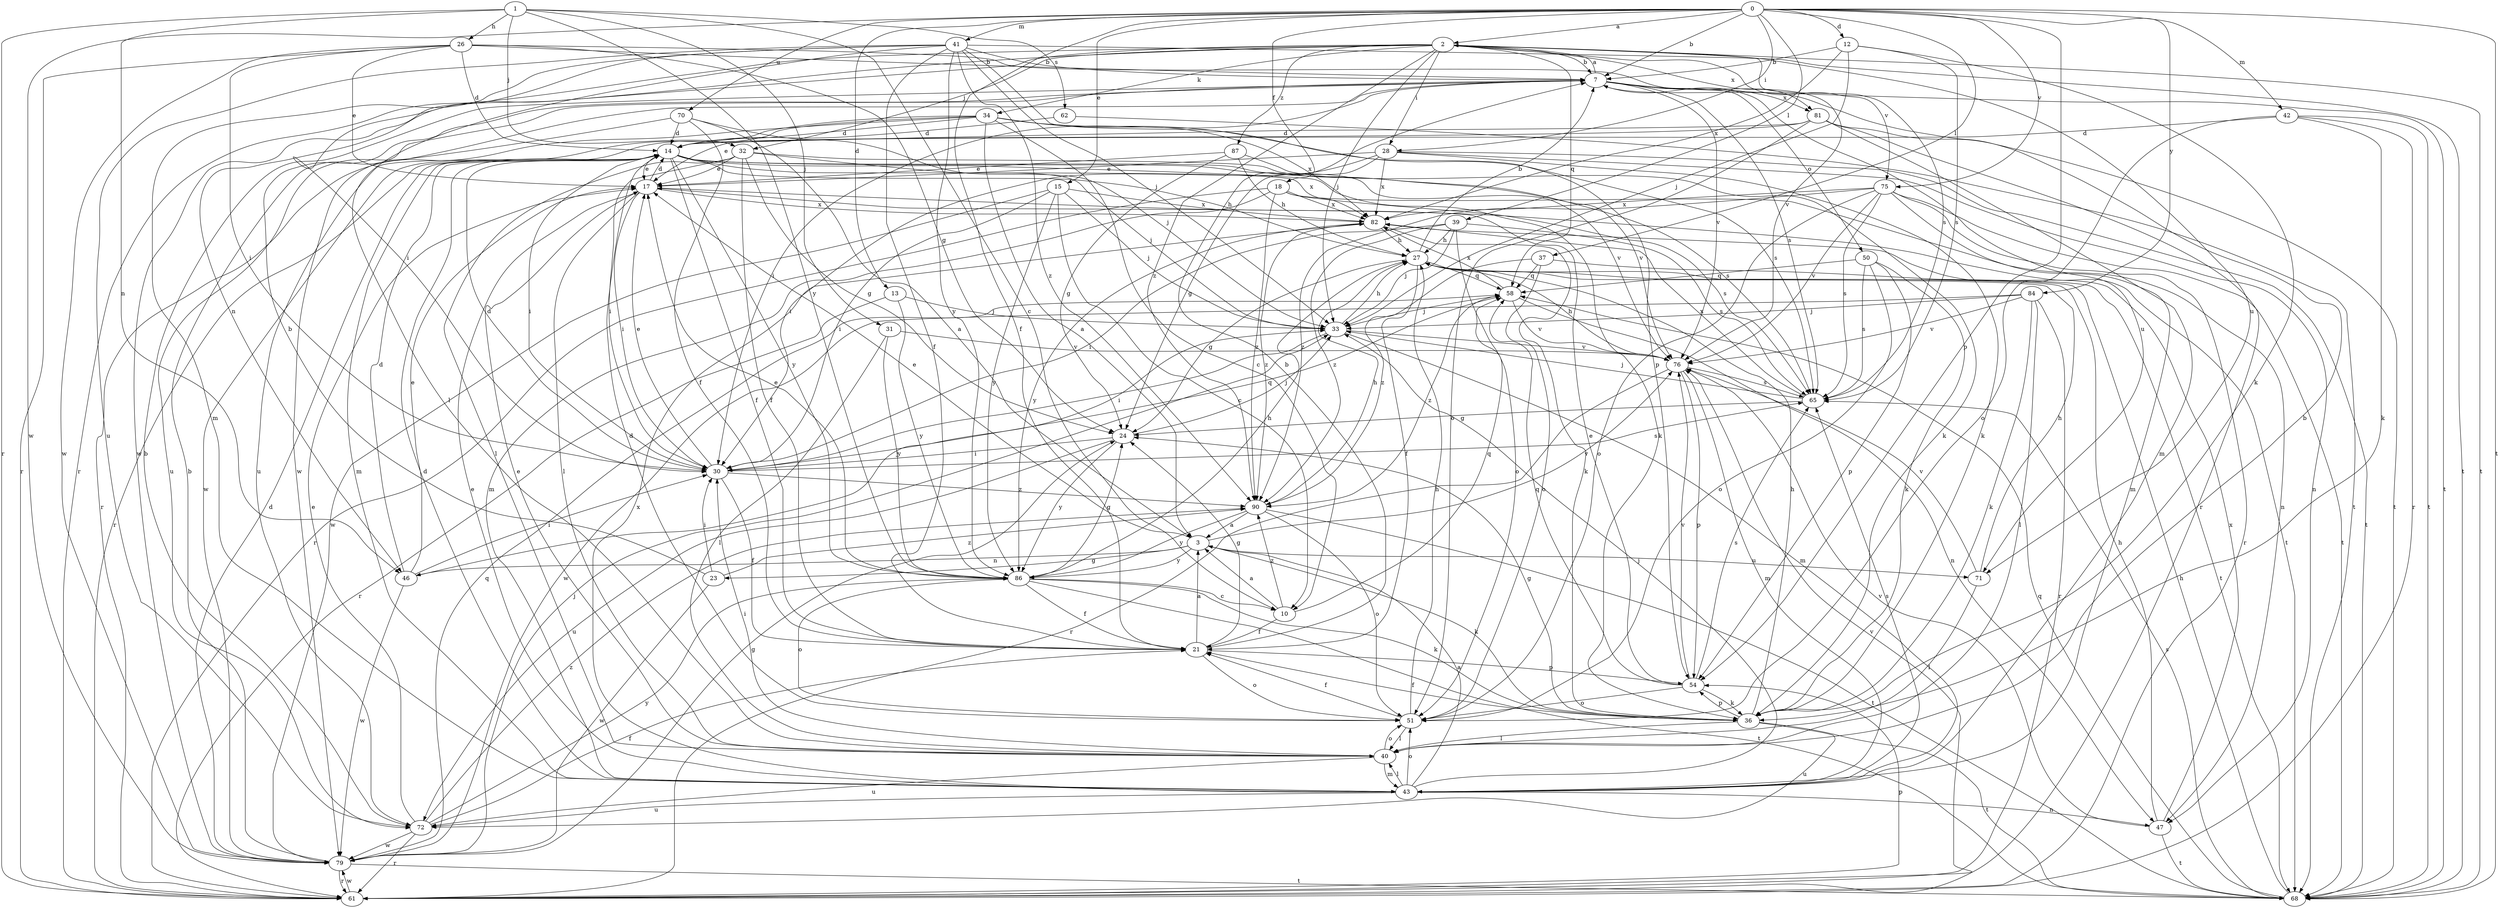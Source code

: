strict digraph  {
0;
1;
2;
3;
7;
10;
12;
13;
14;
15;
17;
18;
21;
23;
24;
26;
27;
28;
30;
31;
32;
33;
34;
36;
37;
39;
40;
41;
42;
43;
46;
47;
50;
51;
54;
58;
61;
62;
65;
68;
70;
71;
72;
75;
76;
79;
81;
82;
84;
86;
87;
90;
0 -> 2  [label=a];
0 -> 7  [label=b];
0 -> 12  [label=d];
0 -> 13  [label=d];
0 -> 15  [label=e];
0 -> 18  [label=f];
0 -> 21  [label=f];
0 -> 28  [label=i];
0 -> 37  [label=l];
0 -> 39  [label=l];
0 -> 41  [label=m];
0 -> 42  [label=m];
0 -> 54  [label=p];
0 -> 68  [label=t];
0 -> 70  [label=u];
0 -> 75  [label=v];
0 -> 79  [label=w];
0 -> 84  [label=y];
1 -> 10  [label=c];
1 -> 26  [label=h];
1 -> 31  [label=j];
1 -> 32  [label=j];
1 -> 46  [label=n];
1 -> 61  [label=r];
1 -> 62  [label=s];
1 -> 86  [label=y];
2 -> 7  [label=b];
2 -> 28  [label=i];
2 -> 32  [label=j];
2 -> 33  [label=j];
2 -> 34  [label=k];
2 -> 46  [label=n];
2 -> 58  [label=q];
2 -> 61  [label=r];
2 -> 65  [label=s];
2 -> 68  [label=t];
2 -> 71  [label=u];
2 -> 75  [label=v];
2 -> 79  [label=w];
2 -> 81  [label=x];
2 -> 87  [label=z];
2 -> 90  [label=z];
3 -> 17  [label=e];
3 -> 23  [label=g];
3 -> 36  [label=k];
3 -> 46  [label=n];
3 -> 71  [label=u];
3 -> 76  [label=v];
3 -> 86  [label=y];
7 -> 2  [label=a];
7 -> 30  [label=i];
7 -> 50  [label=o];
7 -> 65  [label=s];
7 -> 68  [label=t];
7 -> 71  [label=u];
7 -> 76  [label=v];
7 -> 79  [label=w];
7 -> 81  [label=x];
10 -> 3  [label=a];
10 -> 21  [label=f];
10 -> 58  [label=q];
10 -> 90  [label=z];
12 -> 7  [label=b];
12 -> 33  [label=j];
12 -> 36  [label=k];
12 -> 65  [label=s];
12 -> 82  [label=x];
13 -> 33  [label=j];
13 -> 61  [label=r];
13 -> 86  [label=y];
14 -> 17  [label=e];
14 -> 21  [label=f];
14 -> 27  [label=h];
14 -> 30  [label=i];
14 -> 36  [label=k];
14 -> 43  [label=m];
14 -> 61  [label=r];
14 -> 65  [label=s];
14 -> 76  [label=v];
14 -> 82  [label=x];
14 -> 86  [label=y];
15 -> 10  [label=c];
15 -> 30  [label=i];
15 -> 33  [label=j];
15 -> 79  [label=w];
15 -> 82  [label=x];
15 -> 86  [label=y];
17 -> 14  [label=d];
17 -> 30  [label=i];
17 -> 40  [label=l];
17 -> 68  [label=t];
17 -> 82  [label=x];
18 -> 43  [label=m];
18 -> 47  [label=n];
18 -> 61  [label=r];
18 -> 65  [label=s];
18 -> 82  [label=x];
18 -> 90  [label=z];
21 -> 3  [label=a];
21 -> 7  [label=b];
21 -> 24  [label=g];
21 -> 51  [label=o];
21 -> 54  [label=p];
23 -> 7  [label=b];
23 -> 30  [label=i];
23 -> 79  [label=w];
23 -> 90  [label=z];
24 -> 30  [label=i];
24 -> 33  [label=j];
24 -> 72  [label=u];
24 -> 86  [label=y];
26 -> 7  [label=b];
26 -> 14  [label=d];
26 -> 17  [label=e];
26 -> 24  [label=g];
26 -> 30  [label=i];
26 -> 61  [label=r];
26 -> 76  [label=v];
26 -> 79  [label=w];
27 -> 7  [label=b];
27 -> 21  [label=f];
27 -> 24  [label=g];
27 -> 58  [label=q];
28 -> 17  [label=e];
28 -> 24  [label=g];
28 -> 30  [label=i];
28 -> 36  [label=k];
28 -> 47  [label=n];
28 -> 68  [label=t];
28 -> 82  [label=x];
30 -> 14  [label=d];
30 -> 17  [label=e];
30 -> 21  [label=f];
30 -> 58  [label=q];
30 -> 65  [label=s];
30 -> 90  [label=z];
31 -> 40  [label=l];
31 -> 76  [label=v];
31 -> 86  [label=y];
32 -> 17  [label=e];
32 -> 21  [label=f];
32 -> 24  [label=g];
32 -> 30  [label=i];
32 -> 33  [label=j];
32 -> 40  [label=l];
32 -> 76  [label=v];
33 -> 27  [label=h];
33 -> 30  [label=i];
33 -> 43  [label=m];
33 -> 76  [label=v];
34 -> 3  [label=a];
34 -> 10  [label=c];
34 -> 14  [label=d];
34 -> 61  [label=r];
34 -> 65  [label=s];
34 -> 72  [label=u];
34 -> 79  [label=w];
34 -> 82  [label=x];
36 -> 21  [label=f];
36 -> 24  [label=g];
36 -> 27  [label=h];
36 -> 40  [label=l];
36 -> 54  [label=p];
36 -> 68  [label=t];
36 -> 72  [label=u];
37 -> 51  [label=o];
37 -> 58  [label=q];
37 -> 68  [label=t];
37 -> 90  [label=z];
39 -> 27  [label=h];
39 -> 30  [label=i];
39 -> 33  [label=j];
39 -> 51  [label=o];
39 -> 65  [label=s];
39 -> 90  [label=z];
40 -> 7  [label=b];
40 -> 17  [label=e];
40 -> 30  [label=i];
40 -> 43  [label=m];
40 -> 51  [label=o];
40 -> 72  [label=u];
41 -> 7  [label=b];
41 -> 21  [label=f];
41 -> 30  [label=i];
41 -> 33  [label=j];
41 -> 40  [label=l];
41 -> 43  [label=m];
41 -> 54  [label=p];
41 -> 68  [label=t];
41 -> 72  [label=u];
41 -> 86  [label=y];
41 -> 90  [label=z];
42 -> 14  [label=d];
42 -> 36  [label=k];
42 -> 51  [label=o];
42 -> 61  [label=r];
42 -> 68  [label=t];
43 -> 3  [label=a];
43 -> 14  [label=d];
43 -> 17  [label=e];
43 -> 33  [label=j];
43 -> 40  [label=l];
43 -> 47  [label=n];
43 -> 51  [label=o];
43 -> 65  [label=s];
43 -> 72  [label=u];
43 -> 82  [label=x];
46 -> 14  [label=d];
46 -> 17  [label=e];
46 -> 30  [label=i];
46 -> 33  [label=j];
46 -> 79  [label=w];
47 -> 27  [label=h];
47 -> 68  [label=t];
47 -> 76  [label=v];
47 -> 82  [label=x];
50 -> 36  [label=k];
50 -> 51  [label=o];
50 -> 54  [label=p];
50 -> 58  [label=q];
50 -> 65  [label=s];
51 -> 14  [label=d];
51 -> 21  [label=f];
51 -> 27  [label=h];
51 -> 40  [label=l];
54 -> 17  [label=e];
54 -> 36  [label=k];
54 -> 51  [label=o];
54 -> 58  [label=q];
54 -> 65  [label=s];
54 -> 76  [label=v];
58 -> 33  [label=j];
58 -> 47  [label=n];
58 -> 76  [label=v];
58 -> 82  [label=x];
58 -> 90  [label=z];
61 -> 54  [label=p];
61 -> 76  [label=v];
61 -> 79  [label=w];
62 -> 14  [label=d];
62 -> 68  [label=t];
65 -> 24  [label=g];
65 -> 33  [label=j];
65 -> 82  [label=x];
68 -> 27  [label=h];
68 -> 58  [label=q];
68 -> 65  [label=s];
70 -> 3  [label=a];
70 -> 14  [label=d];
70 -> 21  [label=f];
70 -> 33  [label=j];
70 -> 72  [label=u];
71 -> 27  [label=h];
71 -> 40  [label=l];
71 -> 76  [label=v];
72 -> 7  [label=b];
72 -> 17  [label=e];
72 -> 21  [label=f];
72 -> 61  [label=r];
72 -> 79  [label=w];
72 -> 86  [label=y];
72 -> 90  [label=z];
75 -> 43  [label=m];
75 -> 51  [label=o];
75 -> 61  [label=r];
75 -> 65  [label=s];
75 -> 68  [label=t];
75 -> 76  [label=v];
75 -> 82  [label=x];
75 -> 90  [label=z];
76 -> 27  [label=h];
76 -> 43  [label=m];
76 -> 54  [label=p];
76 -> 61  [label=r];
76 -> 65  [label=s];
79 -> 7  [label=b];
79 -> 14  [label=d];
79 -> 24  [label=g];
79 -> 33  [label=j];
79 -> 58  [label=q];
79 -> 61  [label=r];
79 -> 68  [label=t];
81 -> 14  [label=d];
81 -> 17  [label=e];
81 -> 43  [label=m];
81 -> 51  [label=o];
81 -> 61  [label=r];
81 -> 68  [label=t];
82 -> 27  [label=h];
82 -> 36  [label=k];
82 -> 86  [label=y];
82 -> 90  [label=z];
84 -> 33  [label=j];
84 -> 36  [label=k];
84 -> 40  [label=l];
84 -> 61  [label=r];
84 -> 76  [label=v];
84 -> 79  [label=w];
86 -> 10  [label=c];
86 -> 17  [label=e];
86 -> 21  [label=f];
86 -> 24  [label=g];
86 -> 27  [label=h];
86 -> 36  [label=k];
86 -> 51  [label=o];
86 -> 68  [label=t];
87 -> 17  [label=e];
87 -> 24  [label=g];
87 -> 27  [label=h];
87 -> 36  [label=k];
90 -> 3  [label=a];
90 -> 27  [label=h];
90 -> 51  [label=o];
90 -> 68  [label=t];
90 -> 86  [label=y];
}
